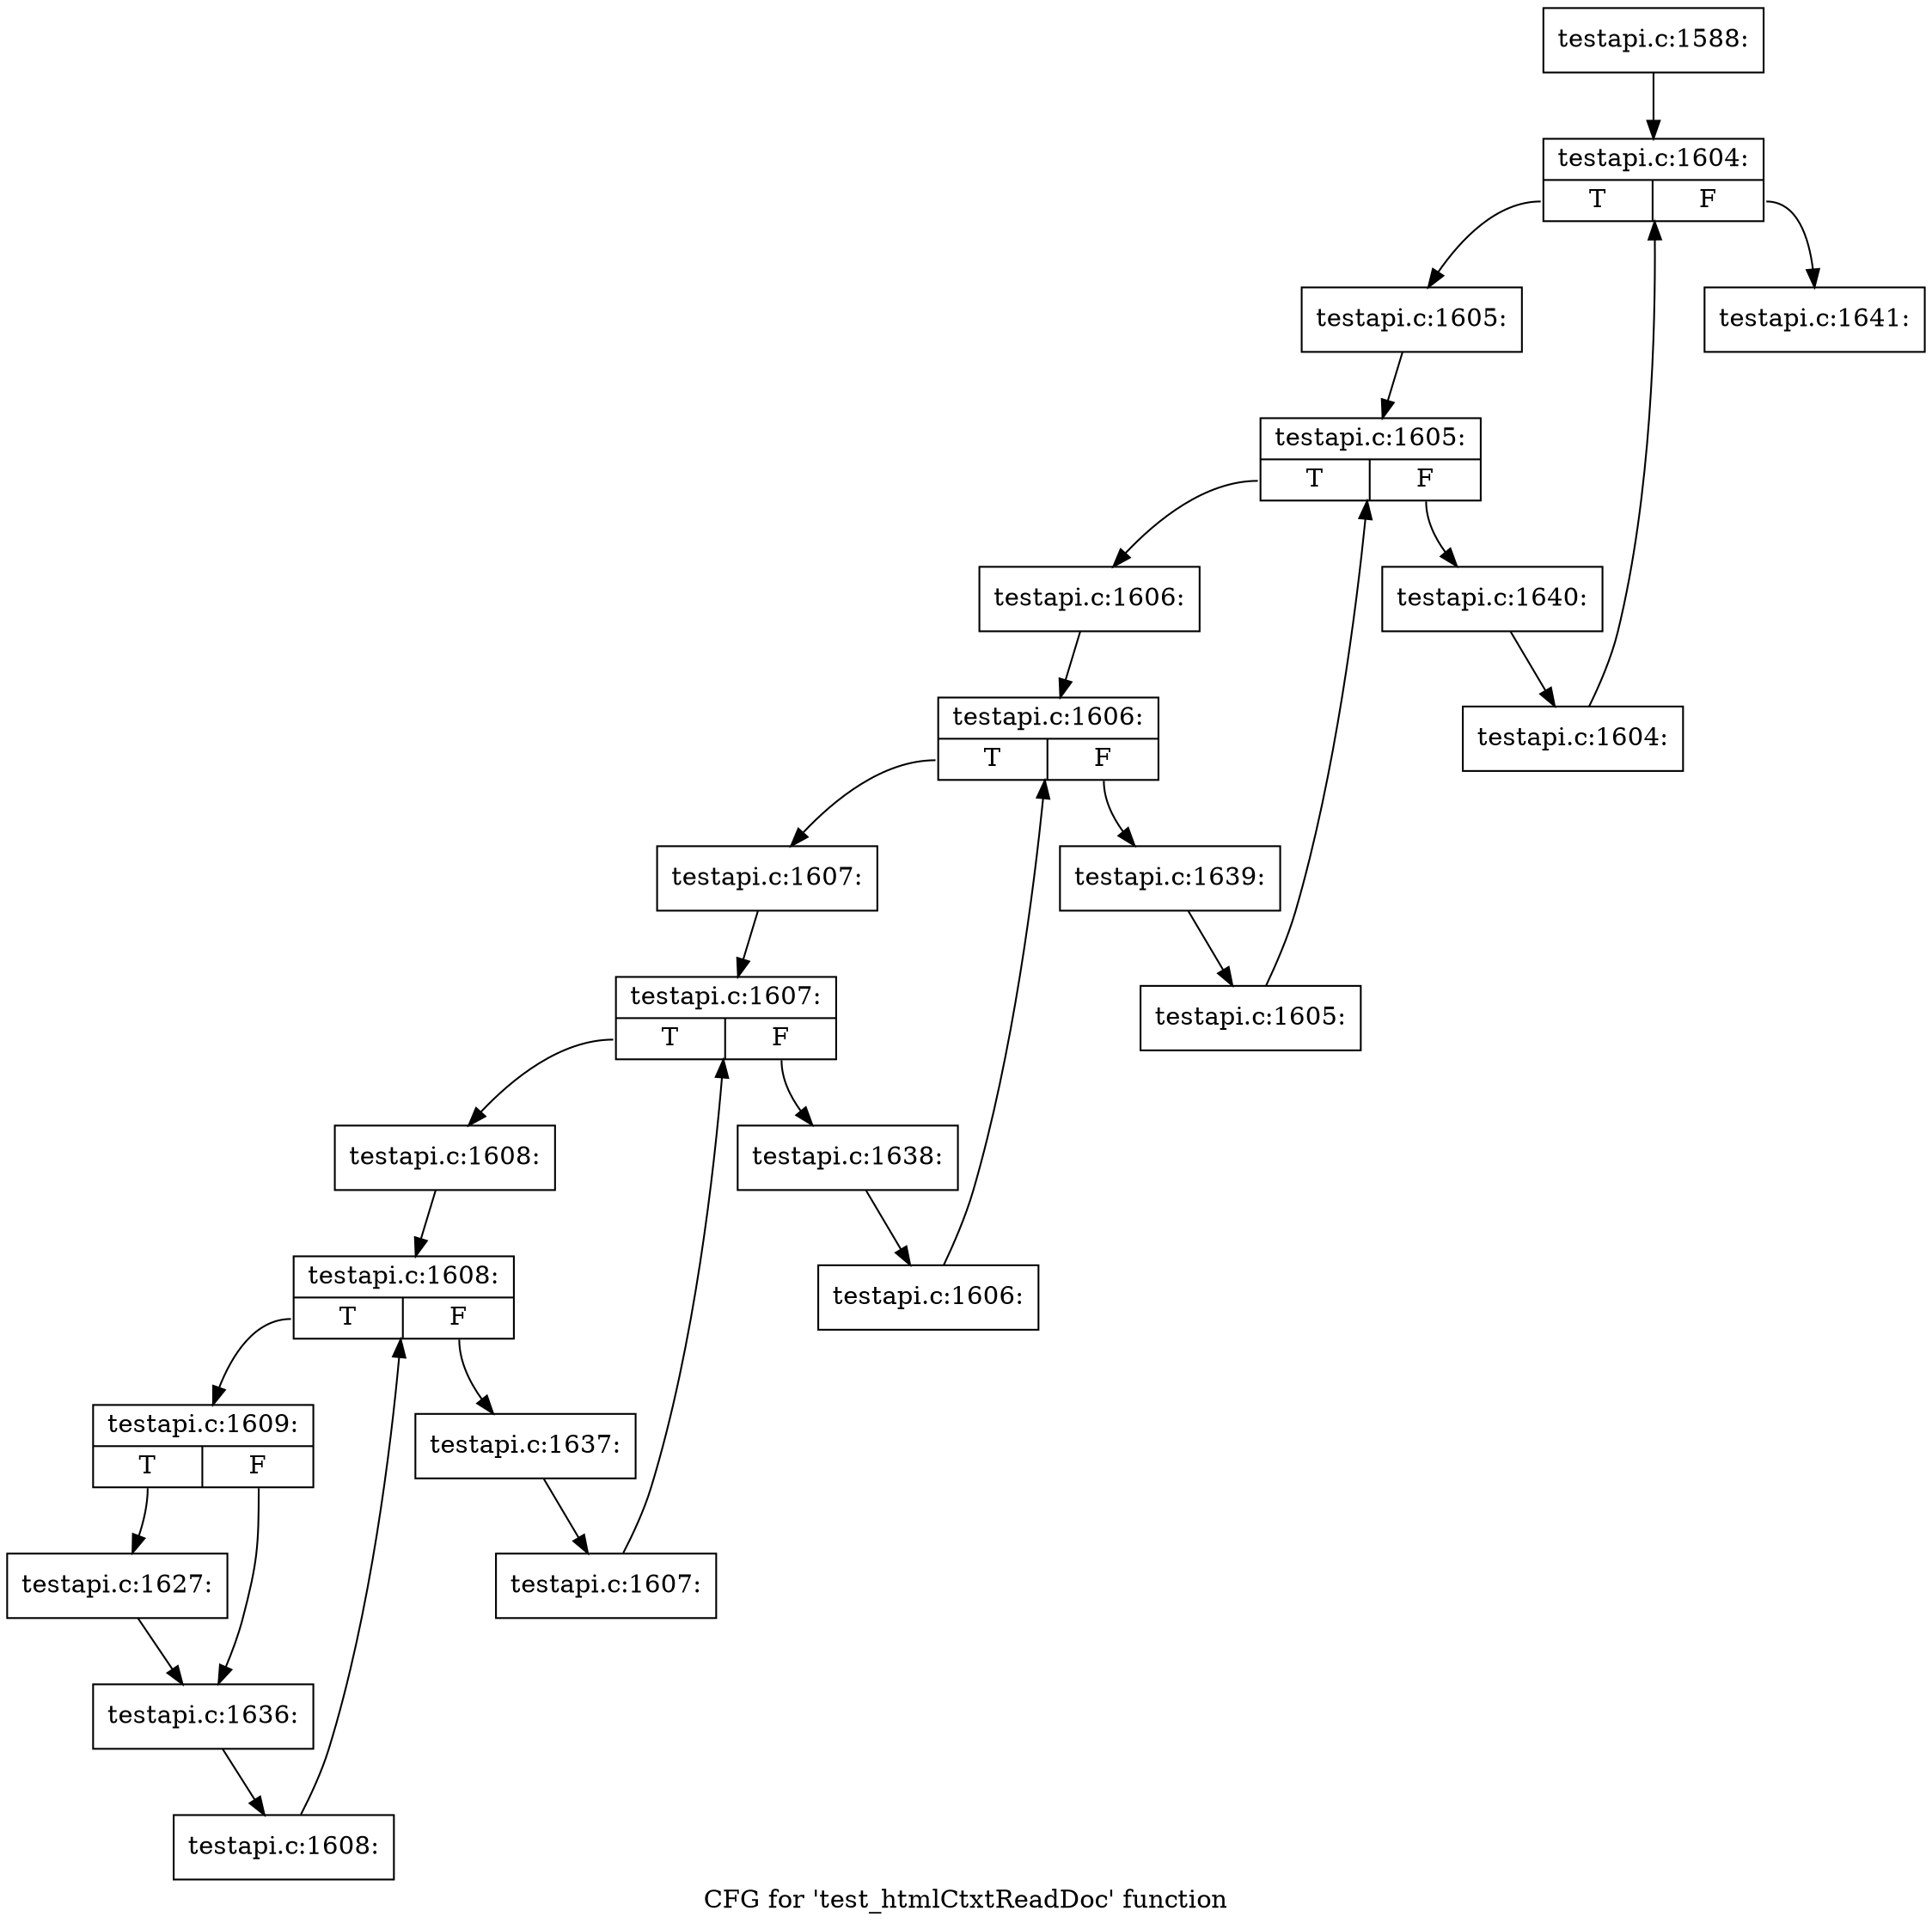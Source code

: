 digraph "CFG for 'test_htmlCtxtReadDoc' function" {
	label="CFG for 'test_htmlCtxtReadDoc' function";

	Node0x40bfc60 [shape=record,label="{testapi.c:1588:}"];
	Node0x40bfc60 -> Node0x40c24b0;
	Node0x40c24b0 [shape=record,label="{testapi.c:1604:|{<s0>T|<s1>F}}"];
	Node0x40c24b0:s0 -> Node0x40c2790;
	Node0x40c24b0:s1 -> Node0x40c2310;
	Node0x40c2790 [shape=record,label="{testapi.c:1605:}"];
	Node0x40c2790 -> Node0x40c2b80;
	Node0x40c2b80 [shape=record,label="{testapi.c:1605:|{<s0>T|<s1>F}}"];
	Node0x40c2b80:s0 -> Node0x40c2e00;
	Node0x40c2b80:s1 -> Node0x40c2a60;
	Node0x40c2e00 [shape=record,label="{testapi.c:1606:}"];
	Node0x40c2e00 -> Node0x40c31f0;
	Node0x40c31f0 [shape=record,label="{testapi.c:1606:|{<s0>T|<s1>F}}"];
	Node0x40c31f0:s0 -> Node0x40c3470;
	Node0x40c31f0:s1 -> Node0x40c30d0;
	Node0x40c3470 [shape=record,label="{testapi.c:1607:}"];
	Node0x40c3470 -> Node0x40c3860;
	Node0x40c3860 [shape=record,label="{testapi.c:1607:|{<s0>T|<s1>F}}"];
	Node0x40c3860:s0 -> Node0x40c3ae0;
	Node0x40c3860:s1 -> Node0x40c3740;
	Node0x40c3ae0 [shape=record,label="{testapi.c:1608:}"];
	Node0x40c3ae0 -> Node0x40c3ed0;
	Node0x40c3ed0 [shape=record,label="{testapi.c:1608:|{<s0>T|<s1>F}}"];
	Node0x40c3ed0:s0 -> Node0x40c42e0;
	Node0x40c3ed0:s1 -> Node0x40c3db0;
	Node0x40c42e0 [shape=record,label="{testapi.c:1609:|{<s0>T|<s1>F}}"];
	Node0x40c42e0:s0 -> Node0x40c4fb0;
	Node0x40c42e0:s1 -> Node0x40c75f0;
	Node0x40c4fb0 [shape=record,label="{testapi.c:1627:}"];
	Node0x40c4fb0 -> Node0x40c75f0;
	Node0x40c75f0 [shape=record,label="{testapi.c:1636:}"];
	Node0x40c75f0 -> Node0x40c4250;
	Node0x40c4250 [shape=record,label="{testapi.c:1608:}"];
	Node0x40c4250 -> Node0x40c3ed0;
	Node0x40c3db0 [shape=record,label="{testapi.c:1637:}"];
	Node0x40c3db0 -> Node0x40c3a50;
	Node0x40c3a50 [shape=record,label="{testapi.c:1607:}"];
	Node0x40c3a50 -> Node0x40c3860;
	Node0x40c3740 [shape=record,label="{testapi.c:1638:}"];
	Node0x40c3740 -> Node0x40c33e0;
	Node0x40c33e0 [shape=record,label="{testapi.c:1606:}"];
	Node0x40c33e0 -> Node0x40c31f0;
	Node0x40c30d0 [shape=record,label="{testapi.c:1639:}"];
	Node0x40c30d0 -> Node0x40c2d70;
	Node0x40c2d70 [shape=record,label="{testapi.c:1605:}"];
	Node0x40c2d70 -> Node0x40c2b80;
	Node0x40c2a60 [shape=record,label="{testapi.c:1640:}"];
	Node0x40c2a60 -> Node0x40c2700;
	Node0x40c2700 [shape=record,label="{testapi.c:1604:}"];
	Node0x40c2700 -> Node0x40c24b0;
	Node0x40c2310 [shape=record,label="{testapi.c:1641:}"];
}
